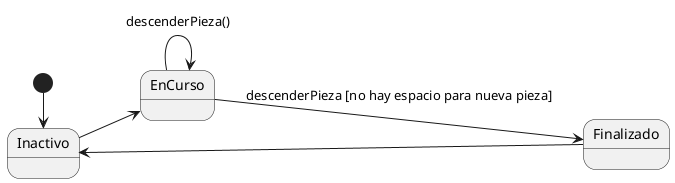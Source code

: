 @startuml

left to right direction

state Inactivo
state EnCurso
state Finalizado

[*] -> Inactivo

Inactivo --> EnCurso

EnCurso -> EnCurso : descenderPieza()

EnCurso --> Finalizado : descenderPieza [no hay espacio para nueva pieza]

Finalizado --> Inactivo

@enduml